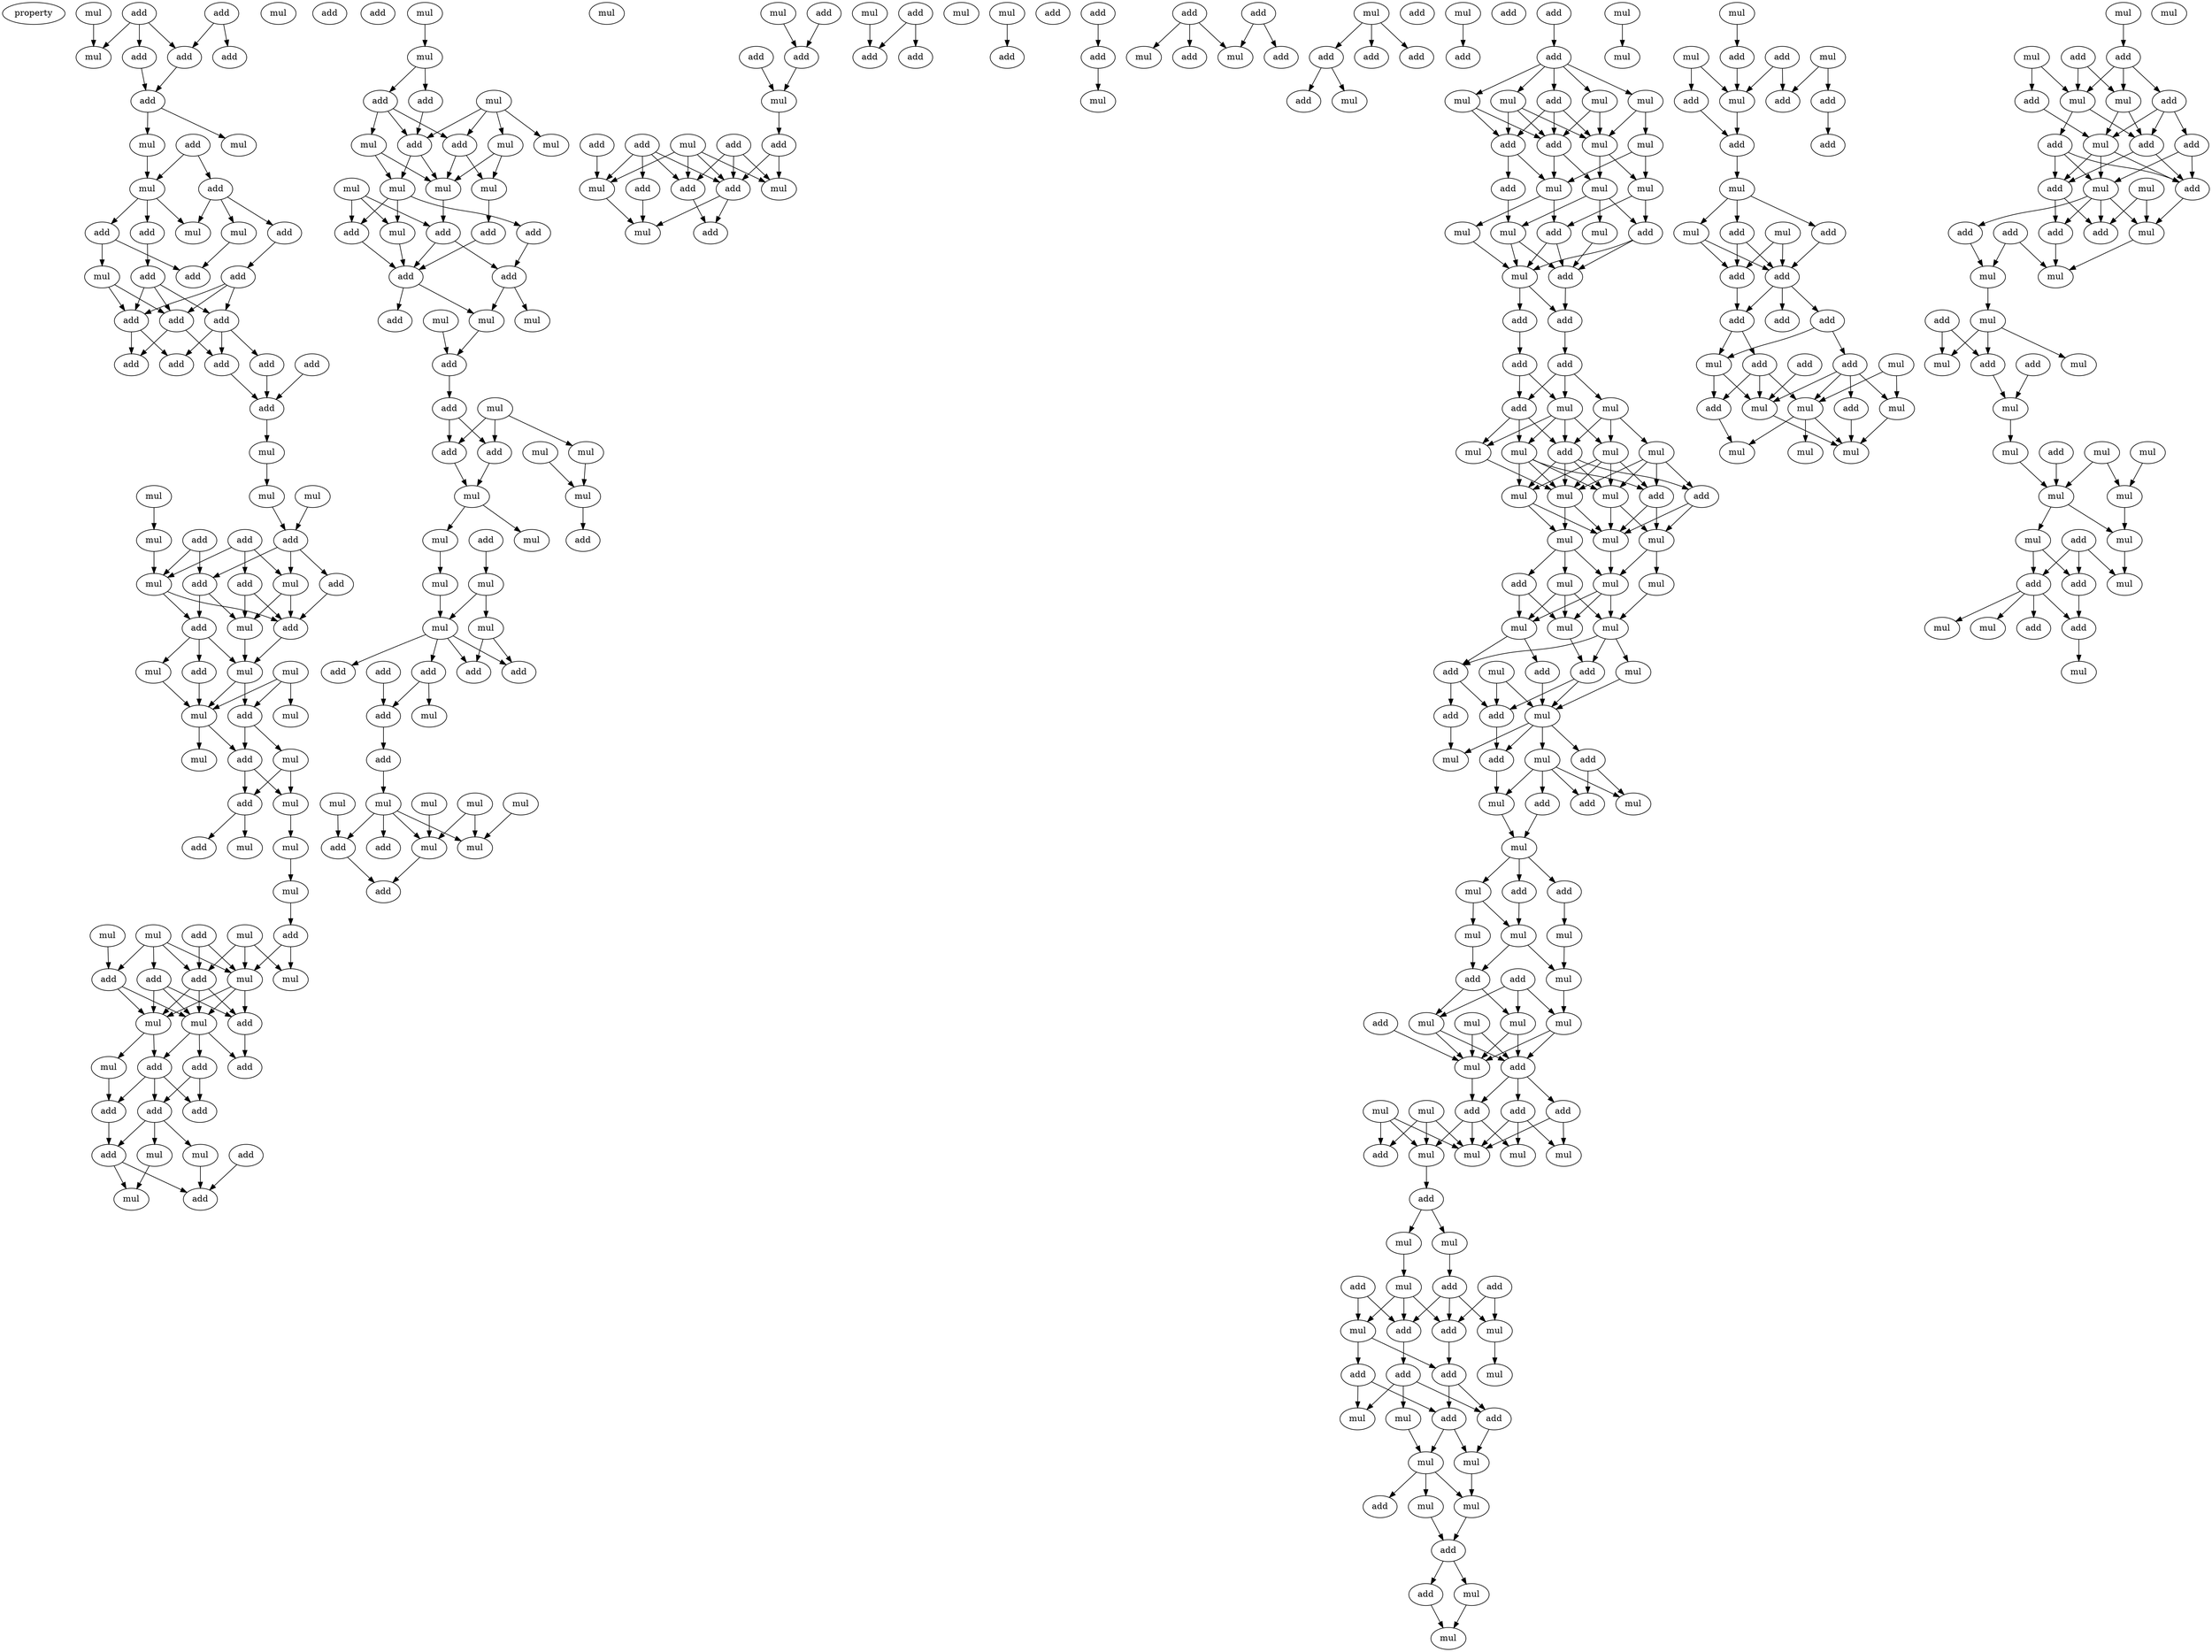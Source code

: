 digraph {
    node [fontcolor=black]
    property [mul=2,lf=1.9]
    0 [ label = add ];
    1 [ label = mul ];
    2 [ label = add ];
    3 [ label = mul ];
    4 [ label = add ];
    5 [ label = add ];
    6 [ label = mul ];
    7 [ label = add ];
    8 [ label = add ];
    9 [ label = add ];
    10 [ label = mul ];
    11 [ label = mul ];
    12 [ label = add ];
    13 [ label = add ];
    14 [ label = mul ];
    15 [ label = mul ];
    16 [ label = add ];
    17 [ label = mul ];
    18 [ label = add ];
    19 [ label = add ];
    20 [ label = add ];
    21 [ label = add ];
    22 [ label = add ];
    23 [ label = mul ];
    24 [ label = add ];
    25 [ label = add ];
    26 [ label = add ];
    27 [ label = add ];
    28 [ label = add ];
    29 [ label = add ];
    30 [ label = add ];
    31 [ label = add ];
    32 [ label = add ];
    33 [ label = mul ];
    34 [ label = mul ];
    35 [ label = mul ];
    36 [ label = mul ];
    37 [ label = add ];
    38 [ label = mul ];
    39 [ label = add ];
    40 [ label = add ];
    41 [ label = add ];
    42 [ label = add ];
    43 [ label = mul ];
    44 [ label = add ];
    45 [ label = add ];
    46 [ label = mul ];
    47 [ label = add ];
    48 [ label = mul ];
    49 [ label = add ];
    50 [ label = mul ];
    51 [ label = add ];
    52 [ label = mul ];
    53 [ label = mul ];
    54 [ label = add ];
    55 [ label = mul ];
    56 [ label = mul ];
    57 [ label = mul ];
    58 [ label = mul ];
    59 [ label = add ];
    60 [ label = add ];
    61 [ label = mul ];
    62 [ label = mul ];
    63 [ label = mul ];
    64 [ label = add ];
    65 [ label = mul ];
    66 [ label = mul ];
    67 [ label = add ];
    68 [ label = mul ];
    69 [ label = mul ];
    70 [ label = add ];
    71 [ label = add ];
    72 [ label = mul ];
    73 [ label = mul ];
    74 [ label = add ];
    75 [ label = add ];
    76 [ label = mul ];
    77 [ label = add ];
    78 [ label = mul ];
    79 [ label = add ];
    80 [ label = add ];
    81 [ label = add ];
    82 [ label = mul ];
    83 [ label = add ];
    84 [ label = add ];
    85 [ label = add ];
    86 [ label = mul ];
    87 [ label = mul ];
    88 [ label = add ];
    89 [ label = add ];
    90 [ label = add ];
    91 [ label = mul ];
    92 [ label = mul ];
    93 [ label = mul ];
    94 [ label = add ];
    95 [ label = mul ];
    96 [ label = add ];
    97 [ label = mul ];
    98 [ label = add ];
    99 [ label = add ];
    100 [ label = mul ];
    101 [ label = mul ];
    102 [ label = mul ];
    103 [ label = mul ];
    104 [ label = mul ];
    105 [ label = mul ];
    106 [ label = add ];
    107 [ label = mul ];
    108 [ label = add ];
    109 [ label = add ];
    110 [ label = add ];
    111 [ label = add ];
    112 [ label = add ];
    113 [ label = mul ];
    114 [ label = add ];
    115 [ label = mul ];
    116 [ label = mul ];
    117 [ label = add ];
    118 [ label = add ];
    119 [ label = mul ];
    120 [ label = add ];
    121 [ label = mul ];
    122 [ label = mul ];
    123 [ label = add ];
    124 [ label = mul ];
    125 [ label = mul ];
    126 [ label = mul ];
    127 [ label = add ];
    128 [ label = add ];
    129 [ label = mul ];
    130 [ label = mul ];
    131 [ label = mul ];
    132 [ label = mul ];
    133 [ label = mul ];
    134 [ label = mul ];
    135 [ label = add ];
    136 [ label = add ];
    137 [ label = add ];
    138 [ label = add ];
    139 [ label = add ];
    140 [ label = mul ];
    141 [ label = add ];
    142 [ label = add ];
    143 [ label = mul ];
    144 [ label = mul ];
    145 [ label = mul ];
    146 [ label = mul ];
    147 [ label = mul ];
    148 [ label = add ];
    149 [ label = mul ];
    150 [ label = add ];
    151 [ label = mul ];
    152 [ label = add ];
    153 [ label = mul ];
    154 [ label = add ];
    155 [ label = add ];
    156 [ label = mul ];
    157 [ label = add ];
    158 [ label = add ];
    159 [ label = add ];
    160 [ label = add ];
    161 [ label = mul ];
    162 [ label = add ];
    163 [ label = add ];
    164 [ label = add ];
    165 [ label = mul ];
    166 [ label = add ];
    167 [ label = add ];
    168 [ label = add ];
    169 [ label = add ];
    170 [ label = mul ];
    171 [ label = mul ];
    172 [ label = mul ];
    173 [ label = mul ];
    174 [ label = add ];
    175 [ label = mul ];
    176 [ label = add ];
    177 [ label = add ];
    178 [ label = add ];
    179 [ label = add ];
    180 [ label = mul ];
    181 [ label = add ];
    182 [ label = add ];
    183 [ label = add ];
    184 [ label = mul ];
    185 [ label = mul ];
    186 [ label = add ];
    187 [ label = mul ];
    188 [ label = add ];
    189 [ label = add ];
    190 [ label = add ];
    191 [ label = add ];
    192 [ label = mul ];
    193 [ label = add ];
    194 [ label = mul ];
    195 [ label = add ];
    196 [ label = add ];
    197 [ label = add ];
    198 [ label = add ];
    199 [ label = mul ];
    200 [ label = mul ];
    201 [ label = mul ];
    202 [ label = mul ];
    203 [ label = add ];
    204 [ label = mul ];
    205 [ label = add ];
    206 [ label = mul ];
    207 [ label = add ];
    208 [ label = add ];
    209 [ label = mul ];
    210 [ label = mul ];
    211 [ label = mul ];
    212 [ label = mul ];
    213 [ label = mul ];
    214 [ label = add ];
    215 [ label = add ];
    216 [ label = mul ];
    217 [ label = add ];
    218 [ label = mul ];
    219 [ label = add ];
    220 [ label = add ];
    221 [ label = add ];
    222 [ label = add ];
    223 [ label = mul ];
    224 [ label = mul ];
    225 [ label = add ];
    226 [ label = mul ];
    227 [ label = mul ];
    228 [ label = mul ];
    229 [ label = add ];
    230 [ label = mul ];
    231 [ label = add ];
    232 [ label = mul ];
    233 [ label = mul ];
    234 [ label = add ];
    235 [ label = mul ];
    236 [ label = mul ];
    237 [ label = mul ];
    238 [ label = mul ];
    239 [ label = mul ];
    240 [ label = mul ];
    241 [ label = mul ];
    242 [ label = add ];
    243 [ label = mul ];
    244 [ label = mul ];
    245 [ label = mul ];
    246 [ label = add ];
    247 [ label = mul ];
    248 [ label = add ];
    249 [ label = mul ];
    250 [ label = add ];
    251 [ label = mul ];
    252 [ label = add ];
    253 [ label = add ];
    254 [ label = add ];
    255 [ label = add ];
    256 [ label = mul ];
    257 [ label = mul ];
    258 [ label = mul ];
    259 [ label = add ];
    260 [ label = add ];
    261 [ label = mul ];
    262 [ label = mul ];
    263 [ label = add ];
    264 [ label = add ];
    265 [ label = mul ];
    266 [ label = mul ];
    267 [ label = mul ];
    268 [ label = mul ];
    269 [ label = add ];
    270 [ label = mul ];
    271 [ label = add ];
    272 [ label = mul ];
    273 [ label = mul ];
    274 [ label = mul ];
    275 [ label = mul ];
    276 [ label = add ];
    277 [ label = mul ];
    278 [ label = add ];
    279 [ label = add ];
    280 [ label = add ];
    281 [ label = mul ];
    282 [ label = mul ];
    283 [ label = add ];
    284 [ label = mul ];
    285 [ label = add ];
    286 [ label = mul ];
    287 [ label = mul ];
    288 [ label = mul ];
    289 [ label = add ];
    290 [ label = mul ];
    291 [ label = mul ];
    292 [ label = add ];
    293 [ label = add ];
    294 [ label = mul ];
    295 [ label = add ];
    296 [ label = mul ];
    297 [ label = mul ];
    298 [ label = add ];
    299 [ label = add ];
    300 [ label = add ];
    301 [ label = add ];
    302 [ label = mul ];
    303 [ label = add ];
    304 [ label = add ];
    305 [ label = add ];
    306 [ label = mul ];
    307 [ label = mul ];
    308 [ label = mul ];
    309 [ label = mul ];
    310 [ label = mul ];
    311 [ label = add ];
    312 [ label = mul ];
    313 [ label = add ];
    314 [ label = add ];
    315 [ label = mul ];
    316 [ label = mul ];
    317 [ label = mul ];
    318 [ label = mul ];
    319 [ label = mul ];
    320 [ label = add ];
    321 [ label = mul ];
    322 [ label = add ];
    323 [ label = mul ];
    324 [ label = mul ];
    325 [ label = add ];
    326 [ label = add ];
    327 [ label = add ];
    328 [ label = add ];
    329 [ label = add ];
    330 [ label = mul ];
    331 [ label = mul ];
    332 [ label = mul ];
    333 [ label = add ];
    334 [ label = add ];
    335 [ label = add ];
    336 [ label = add ];
    337 [ label = add ];
    338 [ label = add ];
    339 [ label = add ];
    340 [ label = add ];
    341 [ label = mul ];
    342 [ label = add ];
    343 [ label = mul ];
    344 [ label = add ];
    345 [ label = mul ];
    346 [ label = add ];
    347 [ label = mul ];
    348 [ label = add ];
    349 [ label = mul ];
    350 [ label = mul ];
    351 [ label = mul ];
    352 [ label = mul ];
    353 [ label = mul ];
    354 [ label = add ];
    355 [ label = add ];
    356 [ label = mul ];
    357 [ label = add ];
    358 [ label = mul ];
    359 [ label = add ];
    360 [ label = mul ];
    361 [ label = mul ];
    362 [ label = add ];
    363 [ label = add ];
    364 [ label = add ];
    365 [ label = mul ];
    366 [ label = mul ];
    367 [ label = add ];
    368 [ label = add ];
    369 [ label = add ];
    370 [ label = add ];
    371 [ label = add ];
    372 [ label = add ];
    373 [ label = mul ];
    374 [ label = mul ];
    375 [ label = mul ];
    376 [ label = mul ];
    377 [ label = add ];
    378 [ label = mul ];
    379 [ label = add ];
    380 [ label = mul ];
    381 [ label = add ];
    382 [ label = mul ];
    383 [ label = mul ];
    384 [ label = mul ];
    385 [ label = add ];
    386 [ label = mul ];
    387 [ label = mul ];
    388 [ label = mul ];
    389 [ label = mul ];
    390 [ label = add ];
    391 [ label = mul ];
    392 [ label = mul ];
    393 [ label = add ];
    394 [ label = mul ];
    395 [ label = add ];
    396 [ label = mul ];
    397 [ label = add ];
    398 [ label = mul ];
    399 [ label = add ];
    400 [ label = mul ];
    0 -> 6 [ name = 0 ];
    0 -> 7 [ name = 1 ];
    0 -> 8 [ name = 2 ];
    3 -> 6 [ name = 3 ];
    4 -> 5 [ name = 4 ];
    4 -> 7 [ name = 5 ];
    7 -> 9 [ name = 6 ];
    8 -> 9 [ name = 7 ];
    9 -> 10 [ name = 8 ];
    9 -> 11 [ name = 9 ];
    11 -> 14 [ name = 10 ];
    12 -> 13 [ name = 11 ];
    12 -> 14 [ name = 12 ];
    13 -> 15 [ name = 13 ];
    13 -> 17 [ name = 14 ];
    13 -> 18 [ name = 15 ];
    14 -> 15 [ name = 16 ];
    14 -> 16 [ name = 17 ];
    14 -> 19 [ name = 18 ];
    16 -> 21 [ name = 19 ];
    16 -> 23 [ name = 20 ];
    17 -> 21 [ name = 21 ];
    18 -> 20 [ name = 22 ];
    19 -> 22 [ name = 23 ];
    20 -> 24 [ name = 24 ];
    20 -> 25 [ name = 25 ];
    20 -> 26 [ name = 26 ];
    22 -> 24 [ name = 27 ];
    22 -> 25 [ name = 28 ];
    22 -> 26 [ name = 29 ];
    23 -> 24 [ name = 30 ];
    23 -> 25 [ name = 31 ];
    24 -> 28 [ name = 32 ];
    24 -> 30 [ name = 33 ];
    25 -> 27 [ name = 34 ];
    25 -> 30 [ name = 35 ];
    26 -> 27 [ name = 36 ];
    26 -> 28 [ name = 37 ];
    26 -> 29 [ name = 38 ];
    27 -> 32 [ name = 39 ];
    29 -> 32 [ name = 40 ];
    31 -> 32 [ name = 41 ];
    32 -> 33 [ name = 42 ];
    33 -> 36 [ name = 43 ];
    34 -> 38 [ name = 44 ];
    35 -> 41 [ name = 45 ];
    36 -> 41 [ name = 46 ];
    38 -> 43 [ name = 47 ];
    39 -> 42 [ name = 48 ];
    39 -> 43 [ name = 49 ];
    40 -> 43 [ name = 50 ];
    40 -> 45 [ name = 51 ];
    40 -> 46 [ name = 52 ];
    41 -> 42 [ name = 53 ];
    41 -> 44 [ name = 54 ];
    41 -> 46 [ name = 55 ];
    42 -> 48 [ name = 56 ];
    42 -> 49 [ name = 57 ];
    43 -> 47 [ name = 58 ];
    43 -> 49 [ name = 59 ];
    44 -> 47 [ name = 60 ];
    45 -> 47 [ name = 61 ];
    45 -> 48 [ name = 62 ];
    46 -> 47 [ name = 63 ];
    46 -> 48 [ name = 64 ];
    47 -> 50 [ name = 65 ];
    48 -> 50 [ name = 66 ];
    49 -> 50 [ name = 67 ];
    49 -> 51 [ name = 68 ];
    49 -> 53 [ name = 69 ];
    50 -> 54 [ name = 70 ];
    50 -> 55 [ name = 71 ];
    51 -> 55 [ name = 72 ];
    52 -> 54 [ name = 73 ];
    52 -> 55 [ name = 74 ];
    52 -> 56 [ name = 75 ];
    53 -> 55 [ name = 76 ];
    54 -> 57 [ name = 77 ];
    54 -> 59 [ name = 78 ];
    55 -> 58 [ name = 79 ];
    55 -> 59 [ name = 80 ];
    57 -> 60 [ name = 81 ];
    57 -> 61 [ name = 82 ];
    59 -> 60 [ name = 83 ];
    59 -> 61 [ name = 84 ];
    60 -> 63 [ name = 85 ];
    60 -> 64 [ name = 86 ];
    61 -> 62 [ name = 87 ];
    62 -> 65 [ name = 88 ];
    65 -> 67 [ name = 89 ];
    66 -> 72 [ name = 90 ];
    66 -> 73 [ name = 91 ];
    66 -> 75 [ name = 92 ];
    67 -> 72 [ name = 93 ];
    67 -> 73 [ name = 94 ];
    68 -> 71 [ name = 95 ];
    69 -> 71 [ name = 96 ];
    69 -> 73 [ name = 97 ];
    69 -> 74 [ name = 98 ];
    69 -> 75 [ name = 99 ];
    70 -> 73 [ name = 100 ];
    70 -> 75 [ name = 101 ];
    71 -> 76 [ name = 102 ];
    71 -> 78 [ name = 103 ];
    73 -> 76 [ name = 104 ];
    73 -> 77 [ name = 105 ];
    73 -> 78 [ name = 106 ];
    74 -> 76 [ name = 107 ];
    74 -> 77 [ name = 108 ];
    74 -> 78 [ name = 109 ];
    75 -> 76 [ name = 110 ];
    75 -> 77 [ name = 111 ];
    75 -> 78 [ name = 112 ];
    76 -> 79 [ name = 113 ];
    76 -> 82 [ name = 114 ];
    77 -> 80 [ name = 115 ];
    78 -> 79 [ name = 116 ];
    78 -> 80 [ name = 117 ];
    78 -> 81 [ name = 118 ];
    79 -> 83 [ name = 119 ];
    79 -> 84 [ name = 120 ];
    79 -> 85 [ name = 121 ];
    81 -> 83 [ name = 122 ];
    81 -> 85 [ name = 123 ];
    82 -> 84 [ name = 124 ];
    84 -> 88 [ name = 125 ];
    85 -> 86 [ name = 126 ];
    85 -> 87 [ name = 127 ];
    85 -> 88 [ name = 128 ];
    86 -> 92 [ name = 129 ];
    87 -> 90 [ name = 130 ];
    88 -> 90 [ name = 131 ];
    88 -> 92 [ name = 132 ];
    89 -> 90 [ name = 133 ];
    91 -> 93 [ name = 134 ];
    93 -> 94 [ name = 135 ];
    93 -> 96 [ name = 136 ];
    94 -> 98 [ name = 137 ];
    94 -> 99 [ name = 138 ];
    94 -> 101 [ name = 139 ];
    95 -> 97 [ name = 140 ];
    95 -> 98 [ name = 141 ];
    95 -> 99 [ name = 142 ];
    95 -> 100 [ name = 143 ];
    96 -> 99 [ name = 144 ];
    98 -> 104 [ name = 145 ];
    98 -> 105 [ name = 146 ];
    99 -> 103 [ name = 147 ];
    99 -> 105 [ name = 148 ];
    100 -> 104 [ name = 149 ];
    100 -> 105 [ name = 150 ];
    101 -> 103 [ name = 151 ];
    101 -> 105 [ name = 152 ];
    102 -> 106 [ name = 153 ];
    102 -> 107 [ name = 154 ];
    102 -> 110 [ name = 155 ];
    103 -> 106 [ name = 156 ];
    103 -> 107 [ name = 157 ];
    103 -> 108 [ name = 158 ];
    104 -> 109 [ name = 159 ];
    105 -> 110 [ name = 160 ];
    106 -> 112 [ name = 161 ];
    107 -> 112 [ name = 162 ];
    108 -> 111 [ name = 163 ];
    109 -> 112 [ name = 164 ];
    110 -> 111 [ name = 165 ];
    110 -> 112 [ name = 166 ];
    111 -> 113 [ name = 167 ];
    111 -> 116 [ name = 168 ];
    112 -> 114 [ name = 169 ];
    112 -> 116 [ name = 170 ];
    115 -> 117 [ name = 171 ];
    116 -> 117 [ name = 172 ];
    117 -> 118 [ name = 173 ];
    118 -> 120 [ name = 174 ];
    118 -> 123 [ name = 175 ];
    119 -> 120 [ name = 176 ];
    119 -> 123 [ name = 177 ];
    119 -> 124 [ name = 178 ];
    120 -> 125 [ name = 179 ];
    122 -> 126 [ name = 180 ];
    123 -> 125 [ name = 181 ];
    124 -> 126 [ name = 182 ];
    125 -> 129 [ name = 183 ];
    125 -> 130 [ name = 184 ];
    126 -> 128 [ name = 185 ];
    127 -> 132 [ name = 186 ];
    129 -> 131 [ name = 187 ];
    131 -> 133 [ name = 188 ];
    132 -> 133 [ name = 189 ];
    132 -> 134 [ name = 190 ];
    133 -> 135 [ name = 191 ];
    133 -> 136 [ name = 192 ];
    133 -> 138 [ name = 193 ];
    133 -> 139 [ name = 194 ];
    134 -> 136 [ name = 195 ];
    134 -> 138 [ name = 196 ];
    135 -> 140 [ name = 197 ];
    135 -> 141 [ name = 198 ];
    137 -> 141 [ name = 199 ];
    141 -> 142 [ name = 200 ];
    142 -> 145 [ name = 201 ];
    143 -> 148 [ name = 202 ];
    144 -> 149 [ name = 203 ];
    144 -> 151 [ name = 204 ];
    145 -> 148 [ name = 205 ];
    145 -> 149 [ name = 206 ];
    145 -> 150 [ name = 207 ];
    145 -> 151 [ name = 208 ];
    146 -> 151 [ name = 209 ];
    147 -> 149 [ name = 210 ];
    148 -> 152 [ name = 211 ];
    151 -> 152 [ name = 212 ];
    153 -> 158 [ name = 213 ];
    154 -> 159 [ name = 214 ];
    154 -> 160 [ name = 215 ];
    155 -> 158 [ name = 216 ];
    156 -> 159 [ name = 217 ];
    157 -> 161 [ name = 218 ];
    158 -> 161 [ name = 219 ];
    161 -> 166 [ name = 220 ];
    162 -> 167 [ name = 221 ];
    162 -> 168 [ name = 222 ];
    162 -> 169 [ name = 223 ];
    162 -> 170 [ name = 224 ];
    163 -> 167 [ name = 225 ];
    163 -> 169 [ name = 226 ];
    163 -> 171 [ name = 227 ];
    164 -> 170 [ name = 228 ];
    165 -> 167 [ name = 229 ];
    165 -> 169 [ name = 230 ];
    165 -> 170 [ name = 231 ];
    165 -> 171 [ name = 232 ];
    166 -> 167 [ name = 233 ];
    166 -> 171 [ name = 234 ];
    167 -> 173 [ name = 235 ];
    167 -> 174 [ name = 236 ];
    168 -> 173 [ name = 237 ];
    169 -> 174 [ name = 238 ];
    170 -> 173 [ name = 239 ];
    175 -> 176 [ name = 240 ];
    178 -> 179 [ name = 241 ];
    179 -> 180 [ name = 242 ];
    181 -> 184 [ name = 243 ];
    181 -> 185 [ name = 244 ];
    181 -> 186 [ name = 245 ];
    182 -> 183 [ name = 246 ];
    182 -> 184 [ name = 247 ];
    187 -> 188 [ name = 248 ];
    187 -> 189 [ name = 249 ];
    187 -> 190 [ name = 250 ];
    188 -> 191 [ name = 251 ];
    188 -> 192 [ name = 252 ];
    194 -> 197 [ name = 253 ];
    196 -> 198 [ name = 254 ];
    198 -> 199 [ name = 255 ];
    198 -> 200 [ name = 256 ];
    198 -> 201 [ name = 257 ];
    198 -> 202 [ name = 258 ];
    198 -> 203 [ name = 259 ];
    199 -> 205 [ name = 260 ];
    199 -> 207 [ name = 261 ];
    200 -> 204 [ name = 262 ];
    200 -> 205 [ name = 263 ];
    200 -> 207 [ name = 264 ];
    201 -> 204 [ name = 265 ];
    201 -> 205 [ name = 266 ];
    202 -> 204 [ name = 267 ];
    202 -> 206 [ name = 268 ];
    203 -> 204 [ name = 269 ];
    203 -> 205 [ name = 270 ];
    203 -> 207 [ name = 271 ];
    204 -> 210 [ name = 272 ];
    204 -> 211 [ name = 273 ];
    205 -> 209 [ name = 274 ];
    205 -> 210 [ name = 275 ];
    206 -> 209 [ name = 276 ];
    206 -> 211 [ name = 277 ];
    207 -> 208 [ name = 278 ];
    207 -> 209 [ name = 279 ];
    208 -> 213 [ name = 280 ];
    209 -> 214 [ name = 281 ];
    209 -> 216 [ name = 282 ];
    210 -> 212 [ name = 283 ];
    210 -> 213 [ name = 284 ];
    210 -> 215 [ name = 285 ];
    211 -> 214 [ name = 286 ];
    211 -> 215 [ name = 287 ];
    212 -> 217 [ name = 288 ];
    213 -> 217 [ name = 289 ];
    213 -> 218 [ name = 290 ];
    214 -> 217 [ name = 291 ];
    214 -> 218 [ name = 292 ];
    215 -> 217 [ name = 293 ];
    215 -> 218 [ name = 294 ];
    216 -> 218 [ name = 295 ];
    217 -> 219 [ name = 296 ];
    218 -> 219 [ name = 297 ];
    218 -> 220 [ name = 298 ];
    219 -> 222 [ name = 299 ];
    220 -> 221 [ name = 300 ];
    221 -> 223 [ name = 301 ];
    221 -> 225 [ name = 302 ];
    222 -> 223 [ name = 303 ];
    222 -> 224 [ name = 304 ];
    222 -> 225 [ name = 305 ];
    223 -> 226 [ name = 306 ];
    223 -> 227 [ name = 307 ];
    223 -> 228 [ name = 308 ];
    223 -> 229 [ name = 309 ];
    224 -> 228 [ name = 310 ];
    224 -> 229 [ name = 311 ];
    224 -> 230 [ name = 312 ];
    225 -> 226 [ name = 313 ];
    225 -> 227 [ name = 314 ];
    225 -> 229 [ name = 315 ];
    226 -> 235 [ name = 316 ];
    227 -> 232 [ name = 317 ];
    227 -> 233 [ name = 318 ];
    227 -> 234 [ name = 319 ];
    227 -> 235 [ name = 320 ];
    228 -> 232 [ name = 321 ];
    228 -> 233 [ name = 322 ];
    228 -> 234 [ name = 323 ];
    228 -> 235 [ name = 324 ];
    229 -> 231 [ name = 325 ];
    229 -> 232 [ name = 326 ];
    229 -> 233 [ name = 327 ];
    229 -> 235 [ name = 328 ];
    230 -> 231 [ name = 329 ];
    230 -> 233 [ name = 330 ];
    230 -> 234 [ name = 331 ];
    230 -> 235 [ name = 332 ];
    231 -> 236 [ name = 333 ];
    231 -> 238 [ name = 334 ];
    232 -> 237 [ name = 335 ];
    232 -> 238 [ name = 336 ];
    233 -> 236 [ name = 337 ];
    233 -> 238 [ name = 338 ];
    234 -> 236 [ name = 339 ];
    234 -> 238 [ name = 340 ];
    235 -> 237 [ name = 341 ];
    235 -> 238 [ name = 342 ];
    236 -> 239 [ name = 343 ];
    236 -> 241 [ name = 344 ];
    237 -> 239 [ name = 345 ];
    237 -> 240 [ name = 346 ];
    237 -> 242 [ name = 347 ];
    238 -> 239 [ name = 348 ];
    239 -> 243 [ name = 349 ];
    239 -> 244 [ name = 350 ];
    239 -> 245 [ name = 351 ];
    240 -> 243 [ name = 352 ];
    240 -> 244 [ name = 353 ];
    240 -> 245 [ name = 354 ];
    241 -> 245 [ name = 355 ];
    242 -> 243 [ name = 356 ];
    242 -> 244 [ name = 357 ];
    243 -> 246 [ name = 358 ];
    244 -> 248 [ name = 359 ];
    244 -> 250 [ name = 360 ];
    245 -> 246 [ name = 361 ];
    245 -> 247 [ name = 362 ];
    245 -> 248 [ name = 363 ];
    246 -> 251 [ name = 364 ];
    246 -> 253 [ name = 365 ];
    247 -> 251 [ name = 366 ];
    248 -> 252 [ name = 367 ];
    248 -> 253 [ name = 368 ];
    249 -> 251 [ name = 369 ];
    249 -> 253 [ name = 370 ];
    250 -> 251 [ name = 371 ];
    251 -> 254 [ name = 372 ];
    251 -> 255 [ name = 373 ];
    251 -> 256 [ name = 374 ];
    251 -> 257 [ name = 375 ];
    252 -> 257 [ name = 376 ];
    253 -> 255 [ name = 377 ];
    254 -> 258 [ name = 378 ];
    254 -> 260 [ name = 379 ];
    255 -> 261 [ name = 380 ];
    256 -> 258 [ name = 381 ];
    256 -> 259 [ name = 382 ];
    256 -> 260 [ name = 383 ];
    256 -> 261 [ name = 384 ];
    259 -> 262 [ name = 385 ];
    261 -> 262 [ name = 386 ];
    262 -> 263 [ name = 387 ];
    262 -> 264 [ name = 388 ];
    262 -> 265 [ name = 389 ];
    263 -> 268 [ name = 390 ];
    264 -> 267 [ name = 391 ];
    265 -> 266 [ name = 392 ];
    265 -> 268 [ name = 393 ];
    266 -> 271 [ name = 394 ];
    267 -> 270 [ name = 395 ];
    268 -> 270 [ name = 396 ];
    268 -> 271 [ name = 397 ];
    269 -> 272 [ name = 398 ];
    269 -> 274 [ name = 399 ];
    269 -> 275 [ name = 400 ];
    270 -> 274 [ name = 401 ];
    271 -> 272 [ name = 402 ];
    271 -> 275 [ name = 403 ];
    272 -> 277 [ name = 404 ];
    272 -> 278 [ name = 405 ];
    273 -> 277 [ name = 406 ];
    273 -> 278 [ name = 407 ];
    274 -> 277 [ name = 408 ];
    274 -> 278 [ name = 409 ];
    275 -> 277 [ name = 410 ];
    275 -> 278 [ name = 411 ];
    276 -> 277 [ name = 412 ];
    277 -> 279 [ name = 413 ];
    278 -> 279 [ name = 414 ];
    278 -> 280 [ name = 415 ];
    278 -> 283 [ name = 416 ];
    279 -> 284 [ name = 417 ];
    279 -> 286 [ name = 418 ];
    279 -> 288 [ name = 419 ];
    280 -> 286 [ name = 420 ];
    280 -> 287 [ name = 421 ];
    280 -> 288 [ name = 422 ];
    281 -> 284 [ name = 423 ];
    281 -> 285 [ name = 424 ];
    281 -> 286 [ name = 425 ];
    282 -> 284 [ name = 426 ];
    282 -> 285 [ name = 427 ];
    282 -> 286 [ name = 428 ];
    283 -> 286 [ name = 429 ];
    283 -> 287 [ name = 430 ];
    284 -> 289 [ name = 431 ];
    289 -> 290 [ name = 432 ];
    289 -> 291 [ name = 433 ];
    290 -> 294 [ name = 434 ];
    291 -> 295 [ name = 435 ];
    292 -> 296 [ name = 436 ];
    292 -> 299 [ name = 437 ];
    293 -> 297 [ name = 438 ];
    293 -> 298 [ name = 439 ];
    294 -> 296 [ name = 440 ];
    294 -> 298 [ name = 441 ];
    294 -> 299 [ name = 442 ];
    295 -> 297 [ name = 443 ];
    295 -> 298 [ name = 444 ];
    295 -> 299 [ name = 445 ];
    296 -> 300 [ name = 446 ];
    296 -> 301 [ name = 447 ];
    297 -> 302 [ name = 448 ];
    298 -> 301 [ name = 449 ];
    299 -> 303 [ name = 450 ];
    300 -> 304 [ name = 451 ];
    300 -> 306 [ name = 452 ];
    301 -> 304 [ name = 453 ];
    301 -> 305 [ name = 454 ];
    303 -> 305 [ name = 455 ];
    303 -> 306 [ name = 456 ];
    303 -> 307 [ name = 457 ];
    304 -> 308 [ name = 458 ];
    304 -> 309 [ name = 459 ];
    305 -> 309 [ name = 460 ];
    307 -> 308 [ name = 461 ];
    308 -> 310 [ name = 462 ];
    308 -> 311 [ name = 463 ];
    308 -> 312 [ name = 464 ];
    309 -> 312 [ name = 465 ];
    310 -> 313 [ name = 466 ];
    312 -> 313 [ name = 467 ];
    313 -> 314 [ name = 468 ];
    313 -> 315 [ name = 469 ];
    314 -> 317 [ name = 470 ];
    315 -> 317 [ name = 471 ];
    316 -> 319 [ name = 472 ];
    318 -> 320 [ name = 473 ];
    320 -> 324 [ name = 474 ];
    321 -> 326 [ name = 475 ];
    321 -> 327 [ name = 476 ];
    322 -> 324 [ name = 477 ];
    322 -> 326 [ name = 478 ];
    323 -> 324 [ name = 479 ];
    323 -> 325 [ name = 480 ];
    324 -> 328 [ name = 481 ];
    325 -> 328 [ name = 482 ];
    327 -> 329 [ name = 483 ];
    328 -> 330 [ name = 484 ];
    330 -> 331 [ name = 485 ];
    330 -> 333 [ name = 486 ];
    330 -> 334 [ name = 487 ];
    331 -> 335 [ name = 488 ];
    331 -> 336 [ name = 489 ];
    332 -> 335 [ name = 490 ];
    332 -> 336 [ name = 491 ];
    333 -> 335 [ name = 492 ];
    334 -> 335 [ name = 493 ];
    334 -> 336 [ name = 494 ];
    335 -> 337 [ name = 495 ];
    335 -> 338 [ name = 496 ];
    335 -> 339 [ name = 497 ];
    336 -> 338 [ name = 498 ];
    337 -> 342 [ name = 499 ];
    337 -> 343 [ name = 500 ];
    338 -> 340 [ name = 501 ];
    338 -> 343 [ name = 502 ];
    340 -> 345 [ name = 503 ];
    340 -> 346 [ name = 504 ];
    340 -> 347 [ name = 505 ];
    341 -> 347 [ name = 506 ];
    341 -> 349 [ name = 507 ];
    342 -> 345 [ name = 508 ];
    342 -> 347 [ name = 509 ];
    342 -> 348 [ name = 510 ];
    342 -> 349 [ name = 511 ];
    343 -> 345 [ name = 512 ];
    343 -> 346 [ name = 513 ];
    344 -> 345 [ name = 514 ];
    345 -> 350 [ name = 515 ];
    346 -> 351 [ name = 516 ];
    347 -> 350 [ name = 517 ];
    347 -> 351 [ name = 518 ];
    347 -> 352 [ name = 519 ];
    348 -> 350 [ name = 520 ];
    349 -> 350 [ name = 521 ];
    353 -> 354 [ name = 522 ];
    354 -> 357 [ name = 523 ];
    354 -> 358 [ name = 524 ];
    354 -> 360 [ name = 525 ];
    355 -> 358 [ name = 526 ];
    355 -> 360 [ name = 527 ];
    356 -> 359 [ name = 528 ];
    356 -> 360 [ name = 529 ];
    357 -> 361 [ name = 530 ];
    357 -> 362 [ name = 531 ];
    357 -> 363 [ name = 532 ];
    358 -> 361 [ name = 533 ];
    358 -> 362 [ name = 534 ];
    359 -> 361 [ name = 535 ];
    360 -> 362 [ name = 536 ];
    360 -> 364 [ name = 537 ];
    361 -> 365 [ name = 538 ];
    361 -> 367 [ name = 539 ];
    361 -> 368 [ name = 540 ];
    362 -> 367 [ name = 541 ];
    362 -> 368 [ name = 542 ];
    363 -> 365 [ name = 543 ];
    363 -> 368 [ name = 544 ];
    364 -> 365 [ name = 545 ];
    364 -> 367 [ name = 546 ];
    364 -> 368 [ name = 547 ];
    365 -> 369 [ name = 548 ];
    365 -> 371 [ name = 549 ];
    365 -> 372 [ name = 550 ];
    365 -> 373 [ name = 551 ];
    366 -> 371 [ name = 552 ];
    366 -> 373 [ name = 553 ];
    367 -> 371 [ name = 554 ];
    367 -> 372 [ name = 555 ];
    368 -> 373 [ name = 556 ];
    369 -> 374 [ name = 557 ];
    370 -> 374 [ name = 558 ];
    370 -> 375 [ name = 559 ];
    372 -> 375 [ name = 560 ];
    373 -> 375 [ name = 561 ];
    374 -> 376 [ name = 562 ];
    376 -> 378 [ name = 563 ];
    376 -> 379 [ name = 564 ];
    376 -> 380 [ name = 565 ];
    377 -> 378 [ name = 566 ];
    377 -> 379 [ name = 567 ];
    379 -> 382 [ name = 568 ];
    381 -> 382 [ name = 569 ];
    382 -> 384 [ name = 570 ];
    383 -> 387 [ name = 571 ];
    383 -> 388 [ name = 572 ];
    384 -> 388 [ name = 573 ];
    385 -> 388 [ name = 574 ];
    386 -> 387 [ name = 575 ];
    387 -> 391 [ name = 576 ];
    388 -> 389 [ name = 577 ];
    388 -> 391 [ name = 578 ];
    389 -> 393 [ name = 579 ];
    389 -> 395 [ name = 580 ];
    390 -> 393 [ name = 581 ];
    390 -> 394 [ name = 582 ];
    390 -> 395 [ name = 583 ];
    391 -> 394 [ name = 584 ];
    393 -> 396 [ name = 585 ];
    393 -> 397 [ name = 586 ];
    393 -> 398 [ name = 587 ];
    393 -> 399 [ name = 588 ];
    395 -> 399 [ name = 589 ];
    399 -> 400 [ name = 590 ];
}
